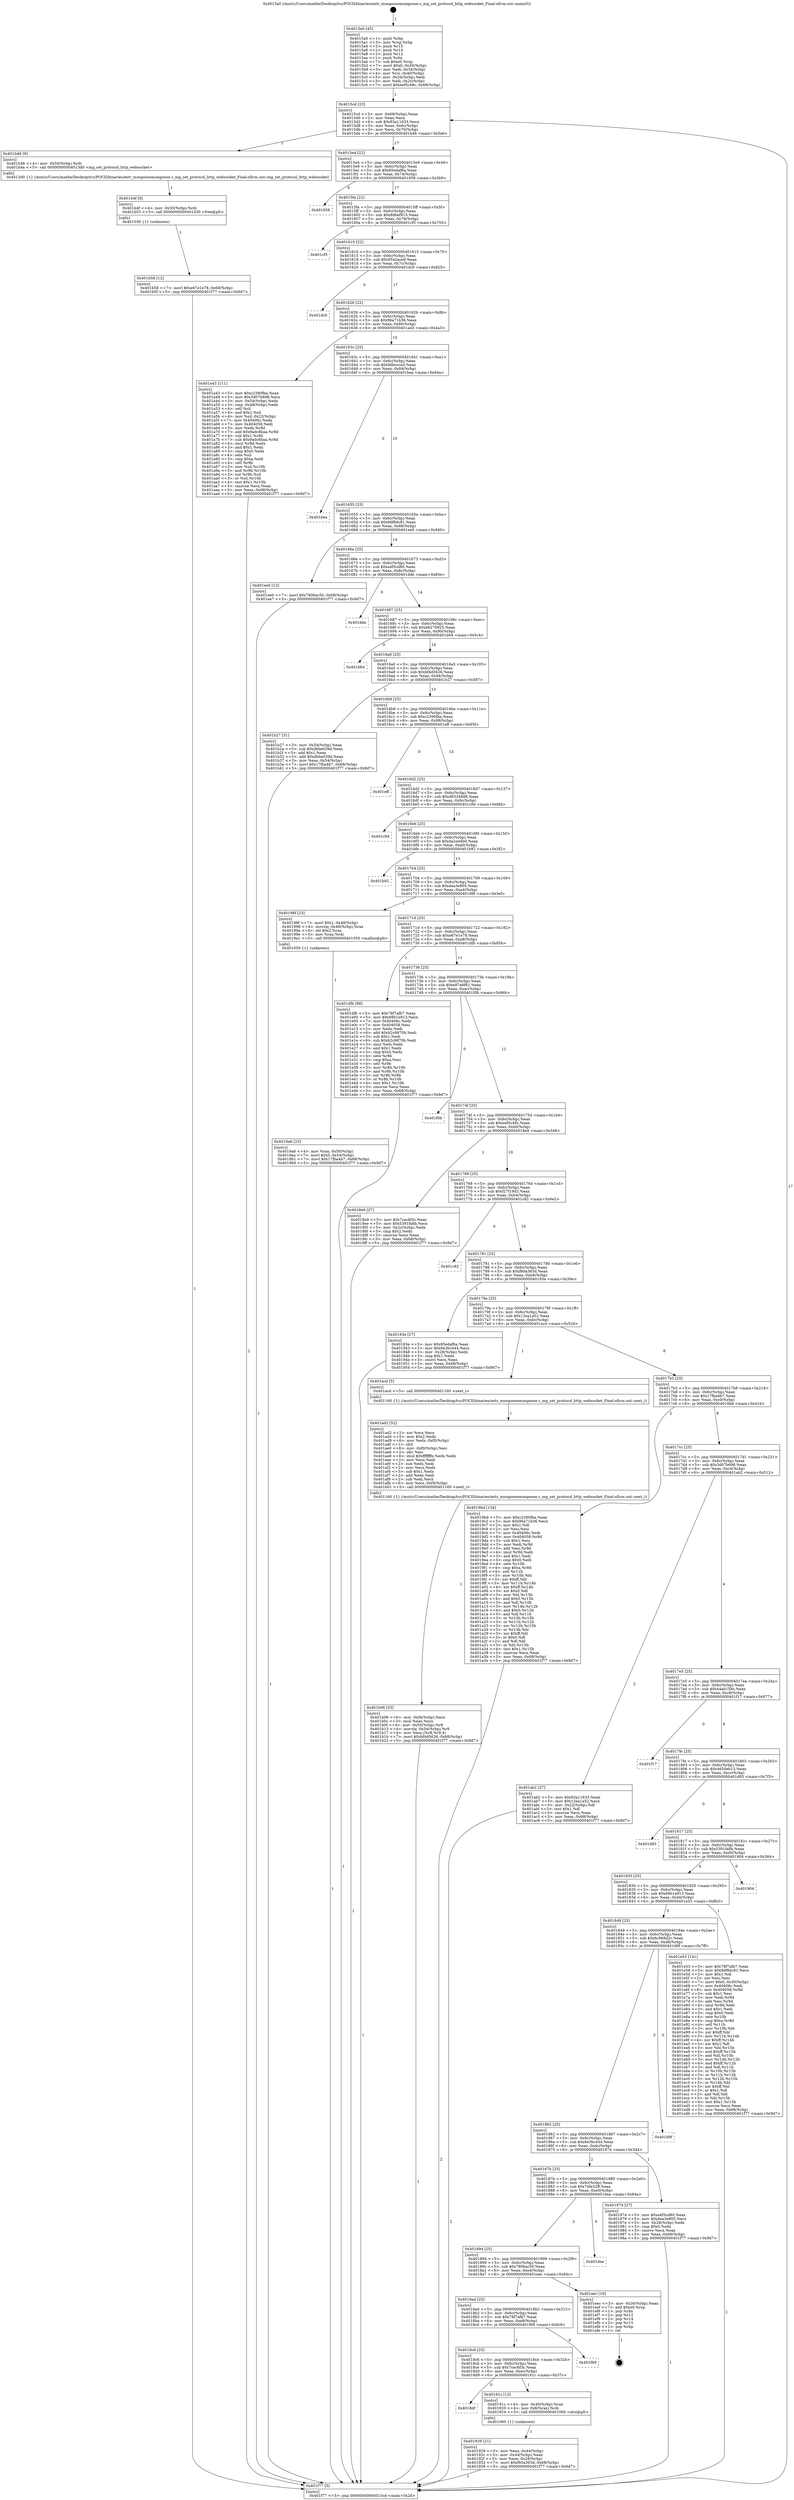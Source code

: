 digraph "0x4015a0" {
  label = "0x4015a0 (/mnt/c/Users/mathe/Desktop/tcc/POCII/binaries/extr_mongoosemongoose.c_mg_set_protocol_http_websocket_Final-ollvm.out::main(0))"
  labelloc = "t"
  node[shape=record]

  Entry [label="",width=0.3,height=0.3,shape=circle,fillcolor=black,style=filled]
  "0x4015cd" [label="{
     0x4015cd [23]\l
     | [instrs]\l
     &nbsp;&nbsp;0x4015cd \<+3\>: mov -0x68(%rbp),%eax\l
     &nbsp;&nbsp;0x4015d0 \<+2\>: mov %eax,%ecx\l
     &nbsp;&nbsp;0x4015d2 \<+6\>: sub $0x83a11633,%ecx\l
     &nbsp;&nbsp;0x4015d8 \<+3\>: mov %eax,-0x6c(%rbp)\l
     &nbsp;&nbsp;0x4015db \<+3\>: mov %ecx,-0x70(%rbp)\l
     &nbsp;&nbsp;0x4015de \<+6\>: je 0000000000401b46 \<main+0x5a6\>\l
  }"]
  "0x401b46" [label="{
     0x401b46 [9]\l
     | [instrs]\l
     &nbsp;&nbsp;0x401b46 \<+4\>: mov -0x50(%rbp),%rdi\l
     &nbsp;&nbsp;0x401b4a \<+5\>: call 00000000004013d0 \<mg_set_protocol_http_websocket\>\l
     | [calls]\l
     &nbsp;&nbsp;0x4013d0 \{1\} (/mnt/c/Users/mathe/Desktop/tcc/POCII/binaries/extr_mongoosemongoose.c_mg_set_protocol_http_websocket_Final-ollvm.out::mg_set_protocol_http_websocket)\l
  }"]
  "0x4015e4" [label="{
     0x4015e4 [22]\l
     | [instrs]\l
     &nbsp;&nbsp;0x4015e4 \<+5\>: jmp 00000000004015e9 \<main+0x49\>\l
     &nbsp;&nbsp;0x4015e9 \<+3\>: mov -0x6c(%rbp),%eax\l
     &nbsp;&nbsp;0x4015ec \<+5\>: sub $0x85edaf6a,%eax\l
     &nbsp;&nbsp;0x4015f1 \<+3\>: mov %eax,-0x74(%rbp)\l
     &nbsp;&nbsp;0x4015f4 \<+6\>: je 0000000000401959 \<main+0x3b9\>\l
  }"]
  Exit [label="",width=0.3,height=0.3,shape=circle,fillcolor=black,style=filled,peripheries=2]
  "0x401959" [label="{
     0x401959\l
  }", style=dashed]
  "0x4015fa" [label="{
     0x4015fa [22]\l
     | [instrs]\l
     &nbsp;&nbsp;0x4015fa \<+5\>: jmp 00000000004015ff \<main+0x5f\>\l
     &nbsp;&nbsp;0x4015ff \<+3\>: mov -0x6c(%rbp),%eax\l
     &nbsp;&nbsp;0x401602 \<+5\>: sub $0x8dbef915,%eax\l
     &nbsp;&nbsp;0x401607 \<+3\>: mov %eax,-0x78(%rbp)\l
     &nbsp;&nbsp;0x40160a \<+6\>: je 0000000000401cf5 \<main+0x755\>\l
  }"]
  "0x401b58" [label="{
     0x401b58 [12]\l
     | [instrs]\l
     &nbsp;&nbsp;0x401b58 \<+7\>: movl $0xe67e1e78,-0x68(%rbp)\l
     &nbsp;&nbsp;0x401b5f \<+5\>: jmp 0000000000401f77 \<main+0x9d7\>\l
  }"]
  "0x401cf5" [label="{
     0x401cf5\l
  }", style=dashed]
  "0x401610" [label="{
     0x401610 [22]\l
     | [instrs]\l
     &nbsp;&nbsp;0x401610 \<+5\>: jmp 0000000000401615 \<main+0x75\>\l
     &nbsp;&nbsp;0x401615 \<+3\>: mov -0x6c(%rbp),%eax\l
     &nbsp;&nbsp;0x401618 \<+5\>: sub $0x9542ace9,%eax\l
     &nbsp;&nbsp;0x40161d \<+3\>: mov %eax,-0x7c(%rbp)\l
     &nbsp;&nbsp;0x401620 \<+6\>: je 0000000000401dc0 \<main+0x820\>\l
  }"]
  "0x401b4f" [label="{
     0x401b4f [9]\l
     | [instrs]\l
     &nbsp;&nbsp;0x401b4f \<+4\>: mov -0x50(%rbp),%rdi\l
     &nbsp;&nbsp;0x401b53 \<+5\>: call 0000000000401030 \<free@plt\>\l
     | [calls]\l
     &nbsp;&nbsp;0x401030 \{1\} (unknown)\l
  }"]
  "0x401dc0" [label="{
     0x401dc0\l
  }", style=dashed]
  "0x401626" [label="{
     0x401626 [22]\l
     | [instrs]\l
     &nbsp;&nbsp;0x401626 \<+5\>: jmp 000000000040162b \<main+0x8b\>\l
     &nbsp;&nbsp;0x40162b \<+3\>: mov -0x6c(%rbp),%eax\l
     &nbsp;&nbsp;0x40162e \<+5\>: sub $0x96a71b36,%eax\l
     &nbsp;&nbsp;0x401633 \<+3\>: mov %eax,-0x80(%rbp)\l
     &nbsp;&nbsp;0x401636 \<+6\>: je 0000000000401a43 \<main+0x4a3\>\l
  }"]
  "0x401b06" [label="{
     0x401b06 [33]\l
     | [instrs]\l
     &nbsp;&nbsp;0x401b06 \<+6\>: mov -0xf4(%rbp),%ecx\l
     &nbsp;&nbsp;0x401b0c \<+3\>: imul %eax,%ecx\l
     &nbsp;&nbsp;0x401b0f \<+4\>: mov -0x50(%rbp),%r8\l
     &nbsp;&nbsp;0x401b13 \<+4\>: movslq -0x54(%rbp),%r9\l
     &nbsp;&nbsp;0x401b17 \<+4\>: mov %ecx,(%r8,%r9,4)\l
     &nbsp;&nbsp;0x401b1b \<+7\>: movl $0xbf4d5626,-0x68(%rbp)\l
     &nbsp;&nbsp;0x401b22 \<+5\>: jmp 0000000000401f77 \<main+0x9d7\>\l
  }"]
  "0x401a43" [label="{
     0x401a43 [111]\l
     | [instrs]\l
     &nbsp;&nbsp;0x401a43 \<+5\>: mov $0xc2390fba,%eax\l
     &nbsp;&nbsp;0x401a48 \<+5\>: mov $0x3d07b698,%ecx\l
     &nbsp;&nbsp;0x401a4d \<+3\>: mov -0x54(%rbp),%edx\l
     &nbsp;&nbsp;0x401a50 \<+3\>: cmp -0x48(%rbp),%edx\l
     &nbsp;&nbsp;0x401a53 \<+4\>: setl %sil\l
     &nbsp;&nbsp;0x401a57 \<+4\>: and $0x1,%sil\l
     &nbsp;&nbsp;0x401a5b \<+4\>: mov %sil,-0x22(%rbp)\l
     &nbsp;&nbsp;0x401a5f \<+7\>: mov 0x40406c,%edx\l
     &nbsp;&nbsp;0x401a66 \<+7\>: mov 0x404058,%edi\l
     &nbsp;&nbsp;0x401a6d \<+3\>: mov %edx,%r8d\l
     &nbsp;&nbsp;0x401a70 \<+7\>: add $0x9adc8baa,%r8d\l
     &nbsp;&nbsp;0x401a77 \<+4\>: sub $0x1,%r8d\l
     &nbsp;&nbsp;0x401a7b \<+7\>: sub $0x9adc8baa,%r8d\l
     &nbsp;&nbsp;0x401a82 \<+4\>: imul %r8d,%edx\l
     &nbsp;&nbsp;0x401a86 \<+3\>: and $0x1,%edx\l
     &nbsp;&nbsp;0x401a89 \<+3\>: cmp $0x0,%edx\l
     &nbsp;&nbsp;0x401a8c \<+4\>: sete %sil\l
     &nbsp;&nbsp;0x401a90 \<+3\>: cmp $0xa,%edi\l
     &nbsp;&nbsp;0x401a93 \<+4\>: setl %r9b\l
     &nbsp;&nbsp;0x401a97 \<+3\>: mov %sil,%r10b\l
     &nbsp;&nbsp;0x401a9a \<+3\>: and %r9b,%r10b\l
     &nbsp;&nbsp;0x401a9d \<+3\>: xor %r9b,%sil\l
     &nbsp;&nbsp;0x401aa0 \<+3\>: or %sil,%r10b\l
     &nbsp;&nbsp;0x401aa3 \<+4\>: test $0x1,%r10b\l
     &nbsp;&nbsp;0x401aa7 \<+3\>: cmovne %ecx,%eax\l
     &nbsp;&nbsp;0x401aaa \<+3\>: mov %eax,-0x68(%rbp)\l
     &nbsp;&nbsp;0x401aad \<+5\>: jmp 0000000000401f77 \<main+0x9d7\>\l
  }"]
  "0x40163c" [label="{
     0x40163c [25]\l
     | [instrs]\l
     &nbsp;&nbsp;0x40163c \<+5\>: jmp 0000000000401641 \<main+0xa1\>\l
     &nbsp;&nbsp;0x401641 \<+3\>: mov -0x6c(%rbp),%eax\l
     &nbsp;&nbsp;0x401644 \<+5\>: sub $0x9dbccca3,%eax\l
     &nbsp;&nbsp;0x401649 \<+6\>: mov %eax,-0x84(%rbp)\l
     &nbsp;&nbsp;0x40164f \<+6\>: je 0000000000401bea \<main+0x64a\>\l
  }"]
  "0x401ad2" [label="{
     0x401ad2 [52]\l
     | [instrs]\l
     &nbsp;&nbsp;0x401ad2 \<+2\>: xor %ecx,%ecx\l
     &nbsp;&nbsp;0x401ad4 \<+5\>: mov $0x2,%edx\l
     &nbsp;&nbsp;0x401ad9 \<+6\>: mov %edx,-0xf0(%rbp)\l
     &nbsp;&nbsp;0x401adf \<+1\>: cltd\l
     &nbsp;&nbsp;0x401ae0 \<+6\>: mov -0xf0(%rbp),%esi\l
     &nbsp;&nbsp;0x401ae6 \<+2\>: idiv %esi\l
     &nbsp;&nbsp;0x401ae8 \<+6\>: imul $0xfffffffe,%edx,%edx\l
     &nbsp;&nbsp;0x401aee \<+2\>: mov %ecx,%edi\l
     &nbsp;&nbsp;0x401af0 \<+2\>: sub %edx,%edi\l
     &nbsp;&nbsp;0x401af2 \<+2\>: mov %ecx,%edx\l
     &nbsp;&nbsp;0x401af4 \<+3\>: sub $0x1,%edx\l
     &nbsp;&nbsp;0x401af7 \<+2\>: add %edx,%edi\l
     &nbsp;&nbsp;0x401af9 \<+2\>: sub %edi,%ecx\l
     &nbsp;&nbsp;0x401afb \<+6\>: mov %ecx,-0xf4(%rbp)\l
     &nbsp;&nbsp;0x401b01 \<+5\>: call 0000000000401160 \<next_i\>\l
     | [calls]\l
     &nbsp;&nbsp;0x401160 \{1\} (/mnt/c/Users/mathe/Desktop/tcc/POCII/binaries/extr_mongoosemongoose.c_mg_set_protocol_http_websocket_Final-ollvm.out::next_i)\l
  }"]
  "0x401bea" [label="{
     0x401bea\l
  }", style=dashed]
  "0x401655" [label="{
     0x401655 [25]\l
     | [instrs]\l
     &nbsp;&nbsp;0x401655 \<+5\>: jmp 000000000040165a \<main+0xba\>\l
     &nbsp;&nbsp;0x40165a \<+3\>: mov -0x6c(%rbp),%eax\l
     &nbsp;&nbsp;0x40165d \<+5\>: sub $0x9df8dc81,%eax\l
     &nbsp;&nbsp;0x401662 \<+6\>: mov %eax,-0x88(%rbp)\l
     &nbsp;&nbsp;0x401668 \<+6\>: je 0000000000401ee0 \<main+0x940\>\l
  }"]
  "0x4019a6" [label="{
     0x4019a6 [23]\l
     | [instrs]\l
     &nbsp;&nbsp;0x4019a6 \<+4\>: mov %rax,-0x50(%rbp)\l
     &nbsp;&nbsp;0x4019aa \<+7\>: movl $0x0,-0x54(%rbp)\l
     &nbsp;&nbsp;0x4019b1 \<+7\>: movl $0x17fba4b7,-0x68(%rbp)\l
     &nbsp;&nbsp;0x4019b8 \<+5\>: jmp 0000000000401f77 \<main+0x9d7\>\l
  }"]
  "0x401ee0" [label="{
     0x401ee0 [12]\l
     | [instrs]\l
     &nbsp;&nbsp;0x401ee0 \<+7\>: movl $0x7806ac50,-0x68(%rbp)\l
     &nbsp;&nbsp;0x401ee7 \<+5\>: jmp 0000000000401f77 \<main+0x9d7\>\l
  }"]
  "0x40166e" [label="{
     0x40166e [25]\l
     | [instrs]\l
     &nbsp;&nbsp;0x40166e \<+5\>: jmp 0000000000401673 \<main+0xd3\>\l
     &nbsp;&nbsp;0x401673 \<+3\>: mov -0x6c(%rbp),%eax\l
     &nbsp;&nbsp;0x401676 \<+5\>: sub $0xa4f5cd80,%eax\l
     &nbsp;&nbsp;0x40167b \<+6\>: mov %eax,-0x8c(%rbp)\l
     &nbsp;&nbsp;0x401681 \<+6\>: je 0000000000401dde \<main+0x83e\>\l
  }"]
  "0x401929" [label="{
     0x401929 [21]\l
     | [instrs]\l
     &nbsp;&nbsp;0x401929 \<+3\>: mov %eax,-0x44(%rbp)\l
     &nbsp;&nbsp;0x40192c \<+3\>: mov -0x44(%rbp),%eax\l
     &nbsp;&nbsp;0x40192f \<+3\>: mov %eax,-0x28(%rbp)\l
     &nbsp;&nbsp;0x401932 \<+7\>: movl $0xf60a363d,-0x68(%rbp)\l
     &nbsp;&nbsp;0x401939 \<+5\>: jmp 0000000000401f77 \<main+0x9d7\>\l
  }"]
  "0x401dde" [label="{
     0x401dde\l
  }", style=dashed]
  "0x401687" [label="{
     0x401687 [25]\l
     | [instrs]\l
     &nbsp;&nbsp;0x401687 \<+5\>: jmp 000000000040168c \<main+0xec\>\l
     &nbsp;&nbsp;0x40168c \<+3\>: mov -0x6c(%rbp),%eax\l
     &nbsp;&nbsp;0x40168f \<+5\>: sub $0xb6270925,%eax\l
     &nbsp;&nbsp;0x401694 \<+6\>: mov %eax,-0x90(%rbp)\l
     &nbsp;&nbsp;0x40169a \<+6\>: je 0000000000401b64 \<main+0x5c4\>\l
  }"]
  "0x4018df" [label="{
     0x4018df\l
  }", style=dashed]
  "0x401b64" [label="{
     0x401b64\l
  }", style=dashed]
  "0x4016a0" [label="{
     0x4016a0 [25]\l
     | [instrs]\l
     &nbsp;&nbsp;0x4016a0 \<+5\>: jmp 00000000004016a5 \<main+0x105\>\l
     &nbsp;&nbsp;0x4016a5 \<+3\>: mov -0x6c(%rbp),%eax\l
     &nbsp;&nbsp;0x4016a8 \<+5\>: sub $0xbf4d5626,%eax\l
     &nbsp;&nbsp;0x4016ad \<+6\>: mov %eax,-0x94(%rbp)\l
     &nbsp;&nbsp;0x4016b3 \<+6\>: je 0000000000401b27 \<main+0x587\>\l
  }"]
  "0x40191c" [label="{
     0x40191c [13]\l
     | [instrs]\l
     &nbsp;&nbsp;0x40191c \<+4\>: mov -0x40(%rbp),%rax\l
     &nbsp;&nbsp;0x401920 \<+4\>: mov 0x8(%rax),%rdi\l
     &nbsp;&nbsp;0x401924 \<+5\>: call 0000000000401060 \<atoi@plt\>\l
     | [calls]\l
     &nbsp;&nbsp;0x401060 \{1\} (unknown)\l
  }"]
  "0x401b27" [label="{
     0x401b27 [31]\l
     | [instrs]\l
     &nbsp;&nbsp;0x401b27 \<+3\>: mov -0x54(%rbp),%eax\l
     &nbsp;&nbsp;0x401b2a \<+5\>: sub $0xdbbe039d,%eax\l
     &nbsp;&nbsp;0x401b2f \<+3\>: add $0x1,%eax\l
     &nbsp;&nbsp;0x401b32 \<+5\>: add $0xdbbe039d,%eax\l
     &nbsp;&nbsp;0x401b37 \<+3\>: mov %eax,-0x54(%rbp)\l
     &nbsp;&nbsp;0x401b3a \<+7\>: movl $0x17fba4b7,-0x68(%rbp)\l
     &nbsp;&nbsp;0x401b41 \<+5\>: jmp 0000000000401f77 \<main+0x9d7\>\l
  }"]
  "0x4016b9" [label="{
     0x4016b9 [25]\l
     | [instrs]\l
     &nbsp;&nbsp;0x4016b9 \<+5\>: jmp 00000000004016be \<main+0x11e\>\l
     &nbsp;&nbsp;0x4016be \<+3\>: mov -0x6c(%rbp),%eax\l
     &nbsp;&nbsp;0x4016c1 \<+5\>: sub $0xc2390fba,%eax\l
     &nbsp;&nbsp;0x4016c6 \<+6\>: mov %eax,-0x98(%rbp)\l
     &nbsp;&nbsp;0x4016cc \<+6\>: je 0000000000401eff \<main+0x95f\>\l
  }"]
  "0x4018c6" [label="{
     0x4018c6 [25]\l
     | [instrs]\l
     &nbsp;&nbsp;0x4018c6 \<+5\>: jmp 00000000004018cb \<main+0x32b\>\l
     &nbsp;&nbsp;0x4018cb \<+3\>: mov -0x6c(%rbp),%eax\l
     &nbsp;&nbsp;0x4018ce \<+5\>: sub $0x7cec6f3c,%eax\l
     &nbsp;&nbsp;0x4018d3 \<+6\>: mov %eax,-0xec(%rbp)\l
     &nbsp;&nbsp;0x4018d9 \<+6\>: je 000000000040191c \<main+0x37c\>\l
  }"]
  "0x401eff" [label="{
     0x401eff\l
  }", style=dashed]
  "0x4016d2" [label="{
     0x4016d2 [25]\l
     | [instrs]\l
     &nbsp;&nbsp;0x4016d2 \<+5\>: jmp 00000000004016d7 \<main+0x137\>\l
     &nbsp;&nbsp;0x4016d7 \<+3\>: mov -0x6c(%rbp),%eax\l
     &nbsp;&nbsp;0x4016da \<+5\>: sub $0xd93348d8,%eax\l
     &nbsp;&nbsp;0x4016df \<+6\>: mov %eax,-0x9c(%rbp)\l
     &nbsp;&nbsp;0x4016e5 \<+6\>: je 0000000000401c9d \<main+0x6fd\>\l
  }"]
  "0x401f69" [label="{
     0x401f69\l
  }", style=dashed]
  "0x401c9d" [label="{
     0x401c9d\l
  }", style=dashed]
  "0x4016eb" [label="{
     0x4016eb [25]\l
     | [instrs]\l
     &nbsp;&nbsp;0x4016eb \<+5\>: jmp 00000000004016f0 \<main+0x150\>\l
     &nbsp;&nbsp;0x4016f0 \<+3\>: mov -0x6c(%rbp),%eax\l
     &nbsp;&nbsp;0x4016f3 \<+5\>: sub $0xda2ed4b0,%eax\l
     &nbsp;&nbsp;0x4016f8 \<+6\>: mov %eax,-0xa0(%rbp)\l
     &nbsp;&nbsp;0x4016fe \<+6\>: je 0000000000401b92 \<main+0x5f2\>\l
  }"]
  "0x4018ad" [label="{
     0x4018ad [25]\l
     | [instrs]\l
     &nbsp;&nbsp;0x4018ad \<+5\>: jmp 00000000004018b2 \<main+0x312\>\l
     &nbsp;&nbsp;0x4018b2 \<+3\>: mov -0x6c(%rbp),%eax\l
     &nbsp;&nbsp;0x4018b5 \<+5\>: sub $0x78f7afb7,%eax\l
     &nbsp;&nbsp;0x4018ba \<+6\>: mov %eax,-0xe8(%rbp)\l
     &nbsp;&nbsp;0x4018c0 \<+6\>: je 0000000000401f69 \<main+0x9c9\>\l
  }"]
  "0x401b92" [label="{
     0x401b92\l
  }", style=dashed]
  "0x401704" [label="{
     0x401704 [25]\l
     | [instrs]\l
     &nbsp;&nbsp;0x401704 \<+5\>: jmp 0000000000401709 \<main+0x169\>\l
     &nbsp;&nbsp;0x401709 \<+3\>: mov -0x6c(%rbp),%eax\l
     &nbsp;&nbsp;0x40170c \<+5\>: sub $0xdea3e805,%eax\l
     &nbsp;&nbsp;0x401711 \<+6\>: mov %eax,-0xa4(%rbp)\l
     &nbsp;&nbsp;0x401717 \<+6\>: je 000000000040198f \<main+0x3ef\>\l
  }"]
  "0x401eec" [label="{
     0x401eec [19]\l
     | [instrs]\l
     &nbsp;&nbsp;0x401eec \<+3\>: mov -0x30(%rbp),%eax\l
     &nbsp;&nbsp;0x401eef \<+7\>: add $0xe0,%rsp\l
     &nbsp;&nbsp;0x401ef6 \<+1\>: pop %rbx\l
     &nbsp;&nbsp;0x401ef7 \<+2\>: pop %r12\l
     &nbsp;&nbsp;0x401ef9 \<+2\>: pop %r14\l
     &nbsp;&nbsp;0x401efb \<+2\>: pop %r15\l
     &nbsp;&nbsp;0x401efd \<+1\>: pop %rbp\l
     &nbsp;&nbsp;0x401efe \<+1\>: ret\l
  }"]
  "0x40198f" [label="{
     0x40198f [23]\l
     | [instrs]\l
     &nbsp;&nbsp;0x40198f \<+7\>: movl $0x1,-0x48(%rbp)\l
     &nbsp;&nbsp;0x401996 \<+4\>: movslq -0x48(%rbp),%rax\l
     &nbsp;&nbsp;0x40199a \<+4\>: shl $0x2,%rax\l
     &nbsp;&nbsp;0x40199e \<+3\>: mov %rax,%rdi\l
     &nbsp;&nbsp;0x4019a1 \<+5\>: call 0000000000401050 \<malloc@plt\>\l
     | [calls]\l
     &nbsp;&nbsp;0x401050 \{1\} (unknown)\l
  }"]
  "0x40171d" [label="{
     0x40171d [25]\l
     | [instrs]\l
     &nbsp;&nbsp;0x40171d \<+5\>: jmp 0000000000401722 \<main+0x182\>\l
     &nbsp;&nbsp;0x401722 \<+3\>: mov -0x6c(%rbp),%eax\l
     &nbsp;&nbsp;0x401725 \<+5\>: sub $0xe67e1e78,%eax\l
     &nbsp;&nbsp;0x40172a \<+6\>: mov %eax,-0xa8(%rbp)\l
     &nbsp;&nbsp;0x401730 \<+6\>: je 0000000000401dfb \<main+0x85b\>\l
  }"]
  "0x401894" [label="{
     0x401894 [25]\l
     | [instrs]\l
     &nbsp;&nbsp;0x401894 \<+5\>: jmp 0000000000401899 \<main+0x2f9\>\l
     &nbsp;&nbsp;0x401899 \<+3\>: mov -0x6c(%rbp),%eax\l
     &nbsp;&nbsp;0x40189c \<+5\>: sub $0x7806ac50,%eax\l
     &nbsp;&nbsp;0x4018a1 \<+6\>: mov %eax,-0xe4(%rbp)\l
     &nbsp;&nbsp;0x4018a7 \<+6\>: je 0000000000401eec \<main+0x94c\>\l
  }"]
  "0x401dfb" [label="{
     0x401dfb [88]\l
     | [instrs]\l
     &nbsp;&nbsp;0x401dfb \<+5\>: mov $0x78f7afb7,%eax\l
     &nbsp;&nbsp;0x401e00 \<+5\>: mov $0x69b1e913,%ecx\l
     &nbsp;&nbsp;0x401e05 \<+7\>: mov 0x40406c,%edx\l
     &nbsp;&nbsp;0x401e0c \<+7\>: mov 0x404058,%esi\l
     &nbsp;&nbsp;0x401e13 \<+2\>: mov %edx,%edi\l
     &nbsp;&nbsp;0x401e15 \<+6\>: add $0xb2c9870b,%edi\l
     &nbsp;&nbsp;0x401e1b \<+3\>: sub $0x1,%edi\l
     &nbsp;&nbsp;0x401e1e \<+6\>: sub $0xb2c9870b,%edi\l
     &nbsp;&nbsp;0x401e24 \<+3\>: imul %edi,%edx\l
     &nbsp;&nbsp;0x401e27 \<+3\>: and $0x1,%edx\l
     &nbsp;&nbsp;0x401e2a \<+3\>: cmp $0x0,%edx\l
     &nbsp;&nbsp;0x401e2d \<+4\>: sete %r8b\l
     &nbsp;&nbsp;0x401e31 \<+3\>: cmp $0xa,%esi\l
     &nbsp;&nbsp;0x401e34 \<+4\>: setl %r9b\l
     &nbsp;&nbsp;0x401e38 \<+3\>: mov %r8b,%r10b\l
     &nbsp;&nbsp;0x401e3b \<+3\>: and %r9b,%r10b\l
     &nbsp;&nbsp;0x401e3e \<+3\>: xor %r9b,%r8b\l
     &nbsp;&nbsp;0x401e41 \<+3\>: or %r8b,%r10b\l
     &nbsp;&nbsp;0x401e44 \<+4\>: test $0x1,%r10b\l
     &nbsp;&nbsp;0x401e48 \<+3\>: cmovne %ecx,%eax\l
     &nbsp;&nbsp;0x401e4b \<+3\>: mov %eax,-0x68(%rbp)\l
     &nbsp;&nbsp;0x401e4e \<+5\>: jmp 0000000000401f77 \<main+0x9d7\>\l
  }"]
  "0x401736" [label="{
     0x401736 [25]\l
     | [instrs]\l
     &nbsp;&nbsp;0x401736 \<+5\>: jmp 000000000040173b \<main+0x19b\>\l
     &nbsp;&nbsp;0x40173b \<+3\>: mov -0x6c(%rbp),%eax\l
     &nbsp;&nbsp;0x40173e \<+5\>: sub $0xe87e6f61,%eax\l
     &nbsp;&nbsp;0x401743 \<+6\>: mov %eax,-0xac(%rbp)\l
     &nbsp;&nbsp;0x401749 \<+6\>: je 0000000000401f0b \<main+0x96b\>\l
  }"]
  "0x401dea" [label="{
     0x401dea\l
  }", style=dashed]
  "0x401f0b" [label="{
     0x401f0b\l
  }", style=dashed]
  "0x40174f" [label="{
     0x40174f [25]\l
     | [instrs]\l
     &nbsp;&nbsp;0x40174f \<+5\>: jmp 0000000000401754 \<main+0x1b4\>\l
     &nbsp;&nbsp;0x401754 \<+3\>: mov -0x6c(%rbp),%eax\l
     &nbsp;&nbsp;0x401757 \<+5\>: sub $0xeef5c48c,%eax\l
     &nbsp;&nbsp;0x40175c \<+6\>: mov %eax,-0xb0(%rbp)\l
     &nbsp;&nbsp;0x401762 \<+6\>: je 00000000004018e9 \<main+0x349\>\l
  }"]
  "0x40187b" [label="{
     0x40187b [25]\l
     | [instrs]\l
     &nbsp;&nbsp;0x40187b \<+5\>: jmp 0000000000401880 \<main+0x2e0\>\l
     &nbsp;&nbsp;0x401880 \<+3\>: mov -0x6c(%rbp),%eax\l
     &nbsp;&nbsp;0x401883 \<+5\>: sub $0x74fe32ff,%eax\l
     &nbsp;&nbsp;0x401888 \<+6\>: mov %eax,-0xe0(%rbp)\l
     &nbsp;&nbsp;0x40188e \<+6\>: je 0000000000401dea \<main+0x84a\>\l
  }"]
  "0x4018e9" [label="{
     0x4018e9 [27]\l
     | [instrs]\l
     &nbsp;&nbsp;0x4018e9 \<+5\>: mov $0x7cec6f3c,%eax\l
     &nbsp;&nbsp;0x4018ee \<+5\>: mov $0x5391fa8b,%ecx\l
     &nbsp;&nbsp;0x4018f3 \<+3\>: mov -0x2c(%rbp),%edx\l
     &nbsp;&nbsp;0x4018f6 \<+3\>: cmp $0x2,%edx\l
     &nbsp;&nbsp;0x4018f9 \<+3\>: cmovne %ecx,%eax\l
     &nbsp;&nbsp;0x4018fc \<+3\>: mov %eax,-0x68(%rbp)\l
     &nbsp;&nbsp;0x4018ff \<+5\>: jmp 0000000000401f77 \<main+0x9d7\>\l
  }"]
  "0x401768" [label="{
     0x401768 [25]\l
     | [instrs]\l
     &nbsp;&nbsp;0x401768 \<+5\>: jmp 000000000040176d \<main+0x1cd\>\l
     &nbsp;&nbsp;0x40176d \<+3\>: mov -0x6c(%rbp),%eax\l
     &nbsp;&nbsp;0x401770 \<+5\>: sub $0xf27f19d3,%eax\l
     &nbsp;&nbsp;0x401775 \<+6\>: mov %eax,-0xb4(%rbp)\l
     &nbsp;&nbsp;0x40177b \<+6\>: je 0000000000401c82 \<main+0x6e2\>\l
  }"]
  "0x401f77" [label="{
     0x401f77 [5]\l
     | [instrs]\l
     &nbsp;&nbsp;0x401f77 \<+5\>: jmp 00000000004015cd \<main+0x2d\>\l
  }"]
  "0x4015a0" [label="{
     0x4015a0 [45]\l
     | [instrs]\l
     &nbsp;&nbsp;0x4015a0 \<+1\>: push %rbp\l
     &nbsp;&nbsp;0x4015a1 \<+3\>: mov %rsp,%rbp\l
     &nbsp;&nbsp;0x4015a4 \<+2\>: push %r15\l
     &nbsp;&nbsp;0x4015a6 \<+2\>: push %r14\l
     &nbsp;&nbsp;0x4015a8 \<+2\>: push %r12\l
     &nbsp;&nbsp;0x4015aa \<+1\>: push %rbx\l
     &nbsp;&nbsp;0x4015ab \<+7\>: sub $0xe0,%rsp\l
     &nbsp;&nbsp;0x4015b2 \<+7\>: movl $0x0,-0x30(%rbp)\l
     &nbsp;&nbsp;0x4015b9 \<+3\>: mov %edi,-0x34(%rbp)\l
     &nbsp;&nbsp;0x4015bc \<+4\>: mov %rsi,-0x40(%rbp)\l
     &nbsp;&nbsp;0x4015c0 \<+3\>: mov -0x34(%rbp),%edi\l
     &nbsp;&nbsp;0x4015c3 \<+3\>: mov %edi,-0x2c(%rbp)\l
     &nbsp;&nbsp;0x4015c6 \<+7\>: movl $0xeef5c48c,-0x68(%rbp)\l
  }"]
  "0x401974" [label="{
     0x401974 [27]\l
     | [instrs]\l
     &nbsp;&nbsp;0x401974 \<+5\>: mov $0xa4f5cd80,%eax\l
     &nbsp;&nbsp;0x401979 \<+5\>: mov $0xdea3e805,%ecx\l
     &nbsp;&nbsp;0x40197e \<+3\>: mov -0x28(%rbp),%edx\l
     &nbsp;&nbsp;0x401981 \<+3\>: cmp $0x0,%edx\l
     &nbsp;&nbsp;0x401984 \<+3\>: cmove %ecx,%eax\l
     &nbsp;&nbsp;0x401987 \<+3\>: mov %eax,-0x68(%rbp)\l
     &nbsp;&nbsp;0x40198a \<+5\>: jmp 0000000000401f77 \<main+0x9d7\>\l
  }"]
  "0x401c82" [label="{
     0x401c82\l
  }", style=dashed]
  "0x401781" [label="{
     0x401781 [25]\l
     | [instrs]\l
     &nbsp;&nbsp;0x401781 \<+5\>: jmp 0000000000401786 \<main+0x1e6\>\l
     &nbsp;&nbsp;0x401786 \<+3\>: mov -0x6c(%rbp),%eax\l
     &nbsp;&nbsp;0x401789 \<+5\>: sub $0xf60a363d,%eax\l
     &nbsp;&nbsp;0x40178e \<+6\>: mov %eax,-0xb8(%rbp)\l
     &nbsp;&nbsp;0x401794 \<+6\>: je 000000000040193e \<main+0x39e\>\l
  }"]
  "0x401862" [label="{
     0x401862 [25]\l
     | [instrs]\l
     &nbsp;&nbsp;0x401862 \<+5\>: jmp 0000000000401867 \<main+0x2c7\>\l
     &nbsp;&nbsp;0x401867 \<+3\>: mov -0x6c(%rbp),%eax\l
     &nbsp;&nbsp;0x40186a \<+5\>: sub $0x6e3bc444,%eax\l
     &nbsp;&nbsp;0x40186f \<+6\>: mov %eax,-0xdc(%rbp)\l
     &nbsp;&nbsp;0x401875 \<+6\>: je 0000000000401974 \<main+0x3d4\>\l
  }"]
  "0x40193e" [label="{
     0x40193e [27]\l
     | [instrs]\l
     &nbsp;&nbsp;0x40193e \<+5\>: mov $0x85edaf6a,%eax\l
     &nbsp;&nbsp;0x401943 \<+5\>: mov $0x6e3bc444,%ecx\l
     &nbsp;&nbsp;0x401948 \<+3\>: mov -0x28(%rbp),%edx\l
     &nbsp;&nbsp;0x40194b \<+3\>: cmp $0x1,%edx\l
     &nbsp;&nbsp;0x40194e \<+3\>: cmovl %ecx,%eax\l
     &nbsp;&nbsp;0x401951 \<+3\>: mov %eax,-0x68(%rbp)\l
     &nbsp;&nbsp;0x401954 \<+5\>: jmp 0000000000401f77 \<main+0x9d7\>\l
  }"]
  "0x40179a" [label="{
     0x40179a [25]\l
     | [instrs]\l
     &nbsp;&nbsp;0x40179a \<+5\>: jmp 000000000040179f \<main+0x1ff\>\l
     &nbsp;&nbsp;0x40179f \<+3\>: mov -0x6c(%rbp),%eax\l
     &nbsp;&nbsp;0x4017a2 \<+5\>: sub $0x12ea1a52,%eax\l
     &nbsp;&nbsp;0x4017a7 \<+6\>: mov %eax,-0xbc(%rbp)\l
     &nbsp;&nbsp;0x4017ad \<+6\>: je 0000000000401acd \<main+0x52d\>\l
  }"]
  "0x401d9f" [label="{
     0x401d9f\l
  }", style=dashed]
  "0x401acd" [label="{
     0x401acd [5]\l
     | [instrs]\l
     &nbsp;&nbsp;0x401acd \<+5\>: call 0000000000401160 \<next_i\>\l
     | [calls]\l
     &nbsp;&nbsp;0x401160 \{1\} (/mnt/c/Users/mathe/Desktop/tcc/POCII/binaries/extr_mongoosemongoose.c_mg_set_protocol_http_websocket_Final-ollvm.out::next_i)\l
  }"]
  "0x4017b3" [label="{
     0x4017b3 [25]\l
     | [instrs]\l
     &nbsp;&nbsp;0x4017b3 \<+5\>: jmp 00000000004017b8 \<main+0x218\>\l
     &nbsp;&nbsp;0x4017b8 \<+3\>: mov -0x6c(%rbp),%eax\l
     &nbsp;&nbsp;0x4017bb \<+5\>: sub $0x17fba4b7,%eax\l
     &nbsp;&nbsp;0x4017c0 \<+6\>: mov %eax,-0xc0(%rbp)\l
     &nbsp;&nbsp;0x4017c6 \<+6\>: je 00000000004019bd \<main+0x41d\>\l
  }"]
  "0x401849" [label="{
     0x401849 [25]\l
     | [instrs]\l
     &nbsp;&nbsp;0x401849 \<+5\>: jmp 000000000040184e \<main+0x2ae\>\l
     &nbsp;&nbsp;0x40184e \<+3\>: mov -0x6c(%rbp),%eax\l
     &nbsp;&nbsp;0x401851 \<+5\>: sub $0x6c968d2c,%eax\l
     &nbsp;&nbsp;0x401856 \<+6\>: mov %eax,-0xd8(%rbp)\l
     &nbsp;&nbsp;0x40185c \<+6\>: je 0000000000401d9f \<main+0x7ff\>\l
  }"]
  "0x4019bd" [label="{
     0x4019bd [134]\l
     | [instrs]\l
     &nbsp;&nbsp;0x4019bd \<+5\>: mov $0xc2390fba,%eax\l
     &nbsp;&nbsp;0x4019c2 \<+5\>: mov $0x96a71b36,%ecx\l
     &nbsp;&nbsp;0x4019c7 \<+2\>: mov $0x1,%dl\l
     &nbsp;&nbsp;0x4019c9 \<+2\>: xor %esi,%esi\l
     &nbsp;&nbsp;0x4019cb \<+7\>: mov 0x40406c,%edi\l
     &nbsp;&nbsp;0x4019d2 \<+8\>: mov 0x404058,%r8d\l
     &nbsp;&nbsp;0x4019da \<+3\>: sub $0x1,%esi\l
     &nbsp;&nbsp;0x4019dd \<+3\>: mov %edi,%r9d\l
     &nbsp;&nbsp;0x4019e0 \<+3\>: add %esi,%r9d\l
     &nbsp;&nbsp;0x4019e3 \<+4\>: imul %r9d,%edi\l
     &nbsp;&nbsp;0x4019e7 \<+3\>: and $0x1,%edi\l
     &nbsp;&nbsp;0x4019ea \<+3\>: cmp $0x0,%edi\l
     &nbsp;&nbsp;0x4019ed \<+4\>: sete %r10b\l
     &nbsp;&nbsp;0x4019f1 \<+4\>: cmp $0xa,%r8d\l
     &nbsp;&nbsp;0x4019f5 \<+4\>: setl %r11b\l
     &nbsp;&nbsp;0x4019f9 \<+3\>: mov %r10b,%bl\l
     &nbsp;&nbsp;0x4019fc \<+3\>: xor $0xff,%bl\l
     &nbsp;&nbsp;0x4019ff \<+3\>: mov %r11b,%r14b\l
     &nbsp;&nbsp;0x401a02 \<+4\>: xor $0xff,%r14b\l
     &nbsp;&nbsp;0x401a06 \<+3\>: xor $0x0,%dl\l
     &nbsp;&nbsp;0x401a09 \<+3\>: mov %bl,%r15b\l
     &nbsp;&nbsp;0x401a0c \<+4\>: and $0x0,%r15b\l
     &nbsp;&nbsp;0x401a10 \<+3\>: and %dl,%r10b\l
     &nbsp;&nbsp;0x401a13 \<+3\>: mov %r14b,%r12b\l
     &nbsp;&nbsp;0x401a16 \<+4\>: and $0x0,%r12b\l
     &nbsp;&nbsp;0x401a1a \<+3\>: and %dl,%r11b\l
     &nbsp;&nbsp;0x401a1d \<+3\>: or %r10b,%r15b\l
     &nbsp;&nbsp;0x401a20 \<+3\>: or %r11b,%r12b\l
     &nbsp;&nbsp;0x401a23 \<+3\>: xor %r12b,%r15b\l
     &nbsp;&nbsp;0x401a26 \<+3\>: or %r14b,%bl\l
     &nbsp;&nbsp;0x401a29 \<+3\>: xor $0xff,%bl\l
     &nbsp;&nbsp;0x401a2c \<+3\>: or $0x0,%dl\l
     &nbsp;&nbsp;0x401a2f \<+2\>: and %dl,%bl\l
     &nbsp;&nbsp;0x401a31 \<+3\>: or %bl,%r15b\l
     &nbsp;&nbsp;0x401a34 \<+4\>: test $0x1,%r15b\l
     &nbsp;&nbsp;0x401a38 \<+3\>: cmovne %ecx,%eax\l
     &nbsp;&nbsp;0x401a3b \<+3\>: mov %eax,-0x68(%rbp)\l
     &nbsp;&nbsp;0x401a3e \<+5\>: jmp 0000000000401f77 \<main+0x9d7\>\l
  }"]
  "0x4017cc" [label="{
     0x4017cc [25]\l
     | [instrs]\l
     &nbsp;&nbsp;0x4017cc \<+5\>: jmp 00000000004017d1 \<main+0x231\>\l
     &nbsp;&nbsp;0x4017d1 \<+3\>: mov -0x6c(%rbp),%eax\l
     &nbsp;&nbsp;0x4017d4 \<+5\>: sub $0x3d07b698,%eax\l
     &nbsp;&nbsp;0x4017d9 \<+6\>: mov %eax,-0xc4(%rbp)\l
     &nbsp;&nbsp;0x4017df \<+6\>: je 0000000000401ab2 \<main+0x512\>\l
  }"]
  "0x401e53" [label="{
     0x401e53 [141]\l
     | [instrs]\l
     &nbsp;&nbsp;0x401e53 \<+5\>: mov $0x78f7afb7,%eax\l
     &nbsp;&nbsp;0x401e58 \<+5\>: mov $0x9df8dc81,%ecx\l
     &nbsp;&nbsp;0x401e5d \<+2\>: mov $0x1,%dl\l
     &nbsp;&nbsp;0x401e5f \<+2\>: xor %esi,%esi\l
     &nbsp;&nbsp;0x401e61 \<+7\>: movl $0x0,-0x30(%rbp)\l
     &nbsp;&nbsp;0x401e68 \<+7\>: mov 0x40406c,%edi\l
     &nbsp;&nbsp;0x401e6f \<+8\>: mov 0x404058,%r8d\l
     &nbsp;&nbsp;0x401e77 \<+3\>: sub $0x1,%esi\l
     &nbsp;&nbsp;0x401e7a \<+3\>: mov %edi,%r9d\l
     &nbsp;&nbsp;0x401e7d \<+3\>: add %esi,%r9d\l
     &nbsp;&nbsp;0x401e80 \<+4\>: imul %r9d,%edi\l
     &nbsp;&nbsp;0x401e84 \<+3\>: and $0x1,%edi\l
     &nbsp;&nbsp;0x401e87 \<+3\>: cmp $0x0,%edi\l
     &nbsp;&nbsp;0x401e8a \<+4\>: sete %r10b\l
     &nbsp;&nbsp;0x401e8e \<+4\>: cmp $0xa,%r8d\l
     &nbsp;&nbsp;0x401e92 \<+4\>: setl %r11b\l
     &nbsp;&nbsp;0x401e96 \<+3\>: mov %r10b,%bl\l
     &nbsp;&nbsp;0x401e99 \<+3\>: xor $0xff,%bl\l
     &nbsp;&nbsp;0x401e9c \<+3\>: mov %r11b,%r14b\l
     &nbsp;&nbsp;0x401e9f \<+4\>: xor $0xff,%r14b\l
     &nbsp;&nbsp;0x401ea3 \<+3\>: xor $0x1,%dl\l
     &nbsp;&nbsp;0x401ea6 \<+3\>: mov %bl,%r15b\l
     &nbsp;&nbsp;0x401ea9 \<+4\>: and $0xff,%r15b\l
     &nbsp;&nbsp;0x401ead \<+3\>: and %dl,%r10b\l
     &nbsp;&nbsp;0x401eb0 \<+3\>: mov %r14b,%r12b\l
     &nbsp;&nbsp;0x401eb3 \<+4\>: and $0xff,%r12b\l
     &nbsp;&nbsp;0x401eb7 \<+3\>: and %dl,%r11b\l
     &nbsp;&nbsp;0x401eba \<+3\>: or %r10b,%r15b\l
     &nbsp;&nbsp;0x401ebd \<+3\>: or %r11b,%r12b\l
     &nbsp;&nbsp;0x401ec0 \<+3\>: xor %r12b,%r15b\l
     &nbsp;&nbsp;0x401ec3 \<+3\>: or %r14b,%bl\l
     &nbsp;&nbsp;0x401ec6 \<+3\>: xor $0xff,%bl\l
     &nbsp;&nbsp;0x401ec9 \<+3\>: or $0x1,%dl\l
     &nbsp;&nbsp;0x401ecc \<+2\>: and %dl,%bl\l
     &nbsp;&nbsp;0x401ece \<+3\>: or %bl,%r15b\l
     &nbsp;&nbsp;0x401ed1 \<+4\>: test $0x1,%r15b\l
     &nbsp;&nbsp;0x401ed5 \<+3\>: cmovne %ecx,%eax\l
     &nbsp;&nbsp;0x401ed8 \<+3\>: mov %eax,-0x68(%rbp)\l
     &nbsp;&nbsp;0x401edb \<+5\>: jmp 0000000000401f77 \<main+0x9d7\>\l
  }"]
  "0x401ab2" [label="{
     0x401ab2 [27]\l
     | [instrs]\l
     &nbsp;&nbsp;0x401ab2 \<+5\>: mov $0x83a11633,%eax\l
     &nbsp;&nbsp;0x401ab7 \<+5\>: mov $0x12ea1a52,%ecx\l
     &nbsp;&nbsp;0x401abc \<+3\>: mov -0x22(%rbp),%dl\l
     &nbsp;&nbsp;0x401abf \<+3\>: test $0x1,%dl\l
     &nbsp;&nbsp;0x401ac2 \<+3\>: cmovne %ecx,%eax\l
     &nbsp;&nbsp;0x401ac5 \<+3\>: mov %eax,-0x68(%rbp)\l
     &nbsp;&nbsp;0x401ac8 \<+5\>: jmp 0000000000401f77 \<main+0x9d7\>\l
  }"]
  "0x4017e5" [label="{
     0x4017e5 [25]\l
     | [instrs]\l
     &nbsp;&nbsp;0x4017e5 \<+5\>: jmp 00000000004017ea \<main+0x24a\>\l
     &nbsp;&nbsp;0x4017ea \<+3\>: mov -0x6c(%rbp),%eax\l
     &nbsp;&nbsp;0x4017ed \<+5\>: sub $0x44ab158c,%eax\l
     &nbsp;&nbsp;0x4017f2 \<+6\>: mov %eax,-0xc8(%rbp)\l
     &nbsp;&nbsp;0x4017f8 \<+6\>: je 0000000000401f17 \<main+0x977\>\l
  }"]
  "0x401830" [label="{
     0x401830 [25]\l
     | [instrs]\l
     &nbsp;&nbsp;0x401830 \<+5\>: jmp 0000000000401835 \<main+0x295\>\l
     &nbsp;&nbsp;0x401835 \<+3\>: mov -0x6c(%rbp),%eax\l
     &nbsp;&nbsp;0x401838 \<+5\>: sub $0x69b1e913,%eax\l
     &nbsp;&nbsp;0x40183d \<+6\>: mov %eax,-0xd4(%rbp)\l
     &nbsp;&nbsp;0x401843 \<+6\>: je 0000000000401e53 \<main+0x8b3\>\l
  }"]
  "0x401f17" [label="{
     0x401f17\l
  }", style=dashed]
  "0x4017fe" [label="{
     0x4017fe [25]\l
     | [instrs]\l
     &nbsp;&nbsp;0x4017fe \<+5\>: jmp 0000000000401803 \<main+0x263\>\l
     &nbsp;&nbsp;0x401803 \<+3\>: mov -0x6c(%rbp),%eax\l
     &nbsp;&nbsp;0x401806 \<+5\>: sub $0x4650eb13,%eax\l
     &nbsp;&nbsp;0x40180b \<+6\>: mov %eax,-0xcc(%rbp)\l
     &nbsp;&nbsp;0x401811 \<+6\>: je 0000000000401d93 \<main+0x7f3\>\l
  }"]
  "0x401904" [label="{
     0x401904\l
  }", style=dashed]
  "0x401d93" [label="{
     0x401d93\l
  }", style=dashed]
  "0x401817" [label="{
     0x401817 [25]\l
     | [instrs]\l
     &nbsp;&nbsp;0x401817 \<+5\>: jmp 000000000040181c \<main+0x27c\>\l
     &nbsp;&nbsp;0x40181c \<+3\>: mov -0x6c(%rbp),%eax\l
     &nbsp;&nbsp;0x40181f \<+5\>: sub $0x5391fa8b,%eax\l
     &nbsp;&nbsp;0x401824 \<+6\>: mov %eax,-0xd0(%rbp)\l
     &nbsp;&nbsp;0x40182a \<+6\>: je 0000000000401904 \<main+0x364\>\l
  }"]
  Entry -> "0x4015a0" [label=" 1"]
  "0x4015cd" -> "0x401b46" [label=" 1"]
  "0x4015cd" -> "0x4015e4" [label=" 17"]
  "0x401eec" -> Exit [label=" 1"]
  "0x4015e4" -> "0x401959" [label=" 0"]
  "0x4015e4" -> "0x4015fa" [label=" 17"]
  "0x401ee0" -> "0x401f77" [label=" 1"]
  "0x4015fa" -> "0x401cf5" [label=" 0"]
  "0x4015fa" -> "0x401610" [label=" 17"]
  "0x401e53" -> "0x401f77" [label=" 1"]
  "0x401610" -> "0x401dc0" [label=" 0"]
  "0x401610" -> "0x401626" [label=" 17"]
  "0x401dfb" -> "0x401f77" [label=" 1"]
  "0x401626" -> "0x401a43" [label=" 2"]
  "0x401626" -> "0x40163c" [label=" 15"]
  "0x401b58" -> "0x401f77" [label=" 1"]
  "0x40163c" -> "0x401bea" [label=" 0"]
  "0x40163c" -> "0x401655" [label=" 15"]
  "0x401b4f" -> "0x401b58" [label=" 1"]
  "0x401655" -> "0x401ee0" [label=" 1"]
  "0x401655" -> "0x40166e" [label=" 14"]
  "0x401b46" -> "0x401b4f" [label=" 1"]
  "0x40166e" -> "0x401dde" [label=" 0"]
  "0x40166e" -> "0x401687" [label=" 14"]
  "0x401b27" -> "0x401f77" [label=" 1"]
  "0x401687" -> "0x401b64" [label=" 0"]
  "0x401687" -> "0x4016a0" [label=" 14"]
  "0x401b06" -> "0x401f77" [label=" 1"]
  "0x4016a0" -> "0x401b27" [label=" 1"]
  "0x4016a0" -> "0x4016b9" [label=" 13"]
  "0x401ad2" -> "0x401b06" [label=" 1"]
  "0x4016b9" -> "0x401eff" [label=" 0"]
  "0x4016b9" -> "0x4016d2" [label=" 13"]
  "0x401ab2" -> "0x401f77" [label=" 2"]
  "0x4016d2" -> "0x401c9d" [label=" 0"]
  "0x4016d2" -> "0x4016eb" [label=" 13"]
  "0x401a43" -> "0x401f77" [label=" 2"]
  "0x4016eb" -> "0x401b92" [label=" 0"]
  "0x4016eb" -> "0x401704" [label=" 13"]
  "0x4019a6" -> "0x401f77" [label=" 1"]
  "0x401704" -> "0x40198f" [label=" 1"]
  "0x401704" -> "0x40171d" [label=" 12"]
  "0x40198f" -> "0x4019a6" [label=" 1"]
  "0x40171d" -> "0x401dfb" [label=" 1"]
  "0x40171d" -> "0x401736" [label=" 11"]
  "0x40193e" -> "0x401f77" [label=" 1"]
  "0x401736" -> "0x401f0b" [label=" 0"]
  "0x401736" -> "0x40174f" [label=" 11"]
  "0x401929" -> "0x401f77" [label=" 1"]
  "0x40174f" -> "0x4018e9" [label=" 1"]
  "0x40174f" -> "0x401768" [label=" 10"]
  "0x4018e9" -> "0x401f77" [label=" 1"]
  "0x4015a0" -> "0x4015cd" [label=" 1"]
  "0x401f77" -> "0x4015cd" [label=" 17"]
  "0x4018c6" -> "0x4018df" [label=" 0"]
  "0x401768" -> "0x401c82" [label=" 0"]
  "0x401768" -> "0x401781" [label=" 10"]
  "0x4018c6" -> "0x40191c" [label=" 1"]
  "0x401781" -> "0x40193e" [label=" 1"]
  "0x401781" -> "0x40179a" [label=" 9"]
  "0x4018ad" -> "0x4018c6" [label=" 1"]
  "0x40179a" -> "0x401acd" [label=" 1"]
  "0x40179a" -> "0x4017b3" [label=" 8"]
  "0x4018ad" -> "0x401f69" [label=" 0"]
  "0x4017b3" -> "0x4019bd" [label=" 2"]
  "0x4017b3" -> "0x4017cc" [label=" 6"]
  "0x401894" -> "0x4018ad" [label=" 1"]
  "0x4017cc" -> "0x401ab2" [label=" 2"]
  "0x4017cc" -> "0x4017e5" [label=" 4"]
  "0x401894" -> "0x401eec" [label=" 1"]
  "0x4017e5" -> "0x401f17" [label=" 0"]
  "0x4017e5" -> "0x4017fe" [label=" 4"]
  "0x40187b" -> "0x401894" [label=" 2"]
  "0x4017fe" -> "0x401d93" [label=" 0"]
  "0x4017fe" -> "0x401817" [label=" 4"]
  "0x40187b" -> "0x401dea" [label=" 0"]
  "0x401817" -> "0x401904" [label=" 0"]
  "0x401817" -> "0x401830" [label=" 4"]
  "0x401974" -> "0x401f77" [label=" 1"]
  "0x401830" -> "0x401e53" [label=" 1"]
  "0x401830" -> "0x401849" [label=" 3"]
  "0x4019bd" -> "0x401f77" [label=" 2"]
  "0x401849" -> "0x401d9f" [label=" 0"]
  "0x401849" -> "0x401862" [label=" 3"]
  "0x401acd" -> "0x401ad2" [label=" 1"]
  "0x401862" -> "0x401974" [label=" 1"]
  "0x401862" -> "0x40187b" [label=" 2"]
  "0x40191c" -> "0x401929" [label=" 1"]
}
